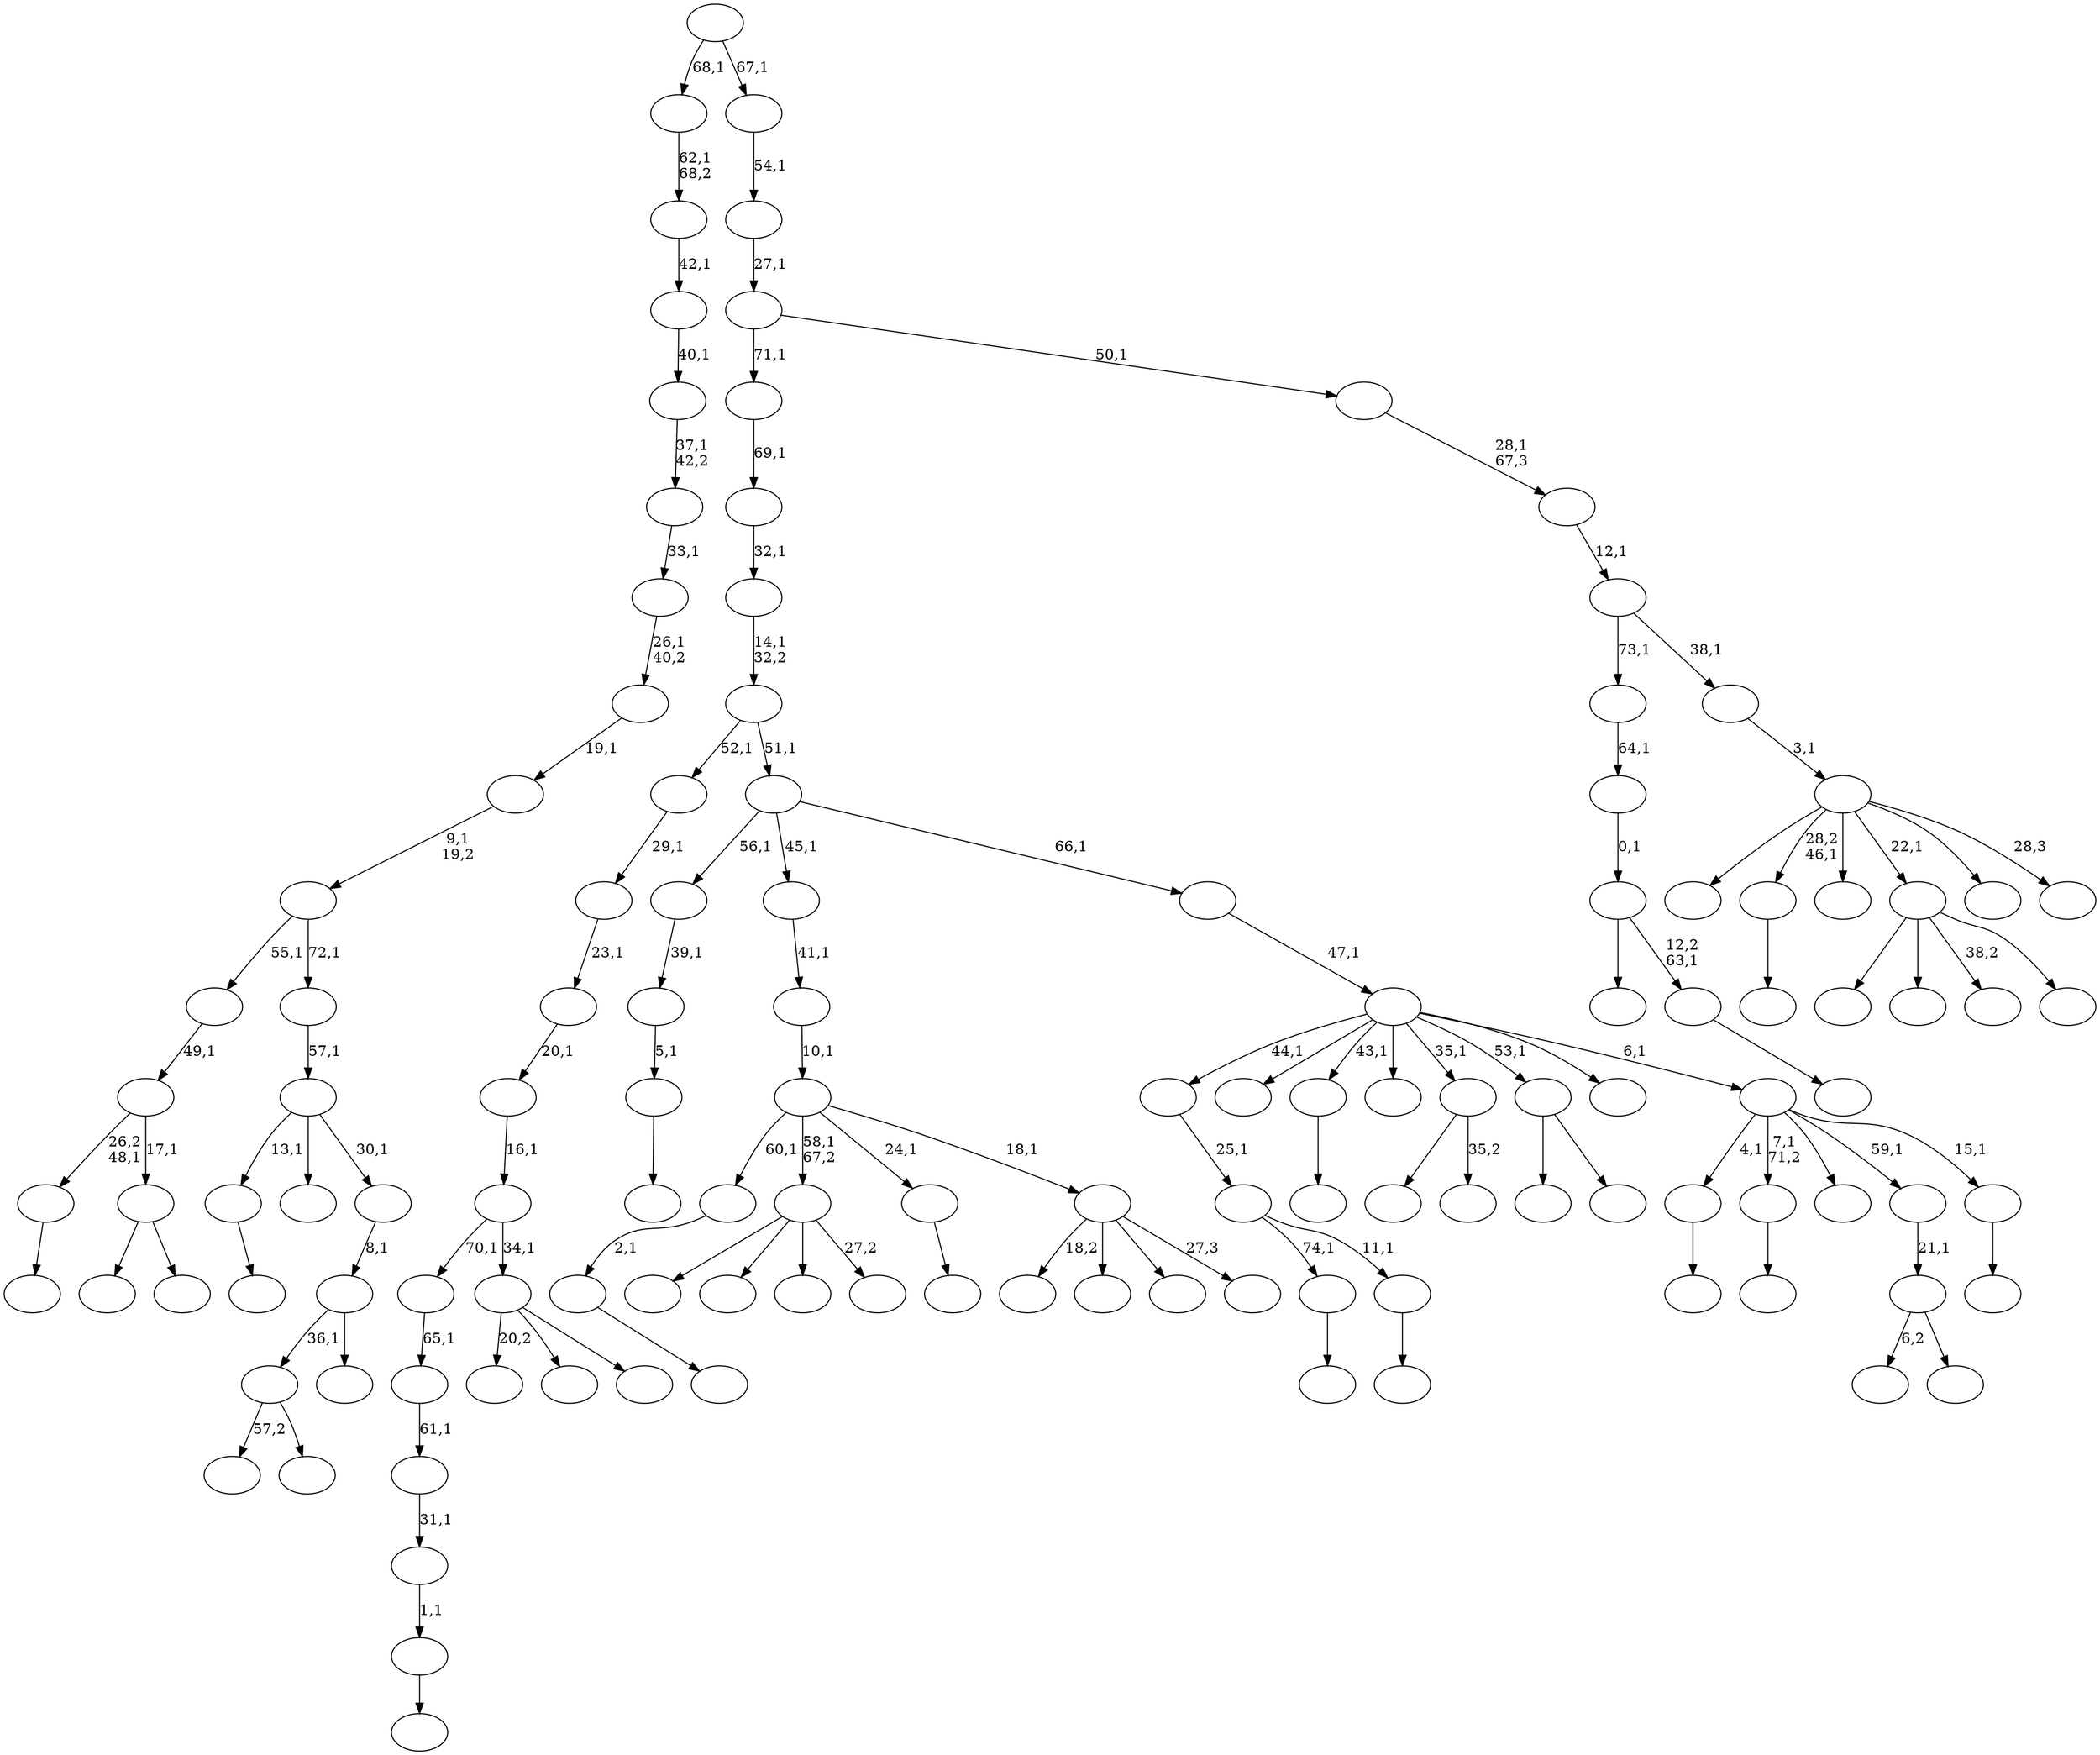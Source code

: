 digraph T {
	125 [label=""]
	124 [label=""]
	123 [label=""]
	122 [label=""]
	121 [label=""]
	120 [label=""]
	119 [label=""]
	118 [label=""]
	117 [label=""]
	116 [label=""]
	115 [label=""]
	114 [label=""]
	113 [label=""]
	112 [label=""]
	111 [label=""]
	110 [label=""]
	109 [label=""]
	108 [label=""]
	107 [label=""]
	106 [label=""]
	105 [label=""]
	104 [label=""]
	103 [label=""]
	102 [label=""]
	101 [label=""]
	100 [label=""]
	99 [label=""]
	98 [label=""]
	97 [label=""]
	96 [label=""]
	95 [label=""]
	94 [label=""]
	93 [label=""]
	92 [label=""]
	91 [label=""]
	90 [label=""]
	89 [label=""]
	88 [label=""]
	87 [label=""]
	86 [label=""]
	85 [label=""]
	84 [label=""]
	83 [label=""]
	82 [label=""]
	81 [label=""]
	80 [label=""]
	79 [label=""]
	78 [label=""]
	77 [label=""]
	76 [label=""]
	75 [label=""]
	74 [label=""]
	73 [label=""]
	72 [label=""]
	71 [label=""]
	70 [label=""]
	69 [label=""]
	68 [label=""]
	67 [label=""]
	66 [label=""]
	65 [label=""]
	64 [label=""]
	63 [label=""]
	62 [label=""]
	61 [label=""]
	60 [label=""]
	59 [label=""]
	58 [label=""]
	57 [label=""]
	56 [label=""]
	55 [label=""]
	54 [label=""]
	53 [label=""]
	52 [label=""]
	51 [label=""]
	50 [label=""]
	49 [label=""]
	48 [label=""]
	47 [label=""]
	46 [label=""]
	45 [label=""]
	44 [label=""]
	43 [label=""]
	42 [label=""]
	41 [label=""]
	40 [label=""]
	39 [label=""]
	38 [label=""]
	37 [label=""]
	36 [label=""]
	35 [label=""]
	34 [label=""]
	33 [label=""]
	32 [label=""]
	31 [label=""]
	30 [label=""]
	29 [label=""]
	28 [label=""]
	27 [label=""]
	26 [label=""]
	25 [label=""]
	24 [label=""]
	23 [label=""]
	22 [label=""]
	21 [label=""]
	20 [label=""]
	19 [label=""]
	18 [label=""]
	17 [label=""]
	16 [label=""]
	15 [label=""]
	14 [label=""]
	13 [label=""]
	12 [label=""]
	11 [label=""]
	10 [label=""]
	9 [label=""]
	8 [label=""]
	7 [label=""]
	6 [label=""]
	5 [label=""]
	4 [label=""]
	3 [label=""]
	2 [label=""]
	1 [label=""]
	0 [label=""]
	119 -> 120 [label=""]
	118 -> 119 [label="1,1"]
	117 -> 118 [label="31,1"]
	116 -> 117 [label="61,1"]
	115 -> 116 [label="65,1"]
	113 -> 114 [label=""]
	108 -> 109 [label=""]
	107 -> 113 [label="74,1"]
	107 -> 108 [label="11,1"]
	106 -> 107 [label="25,1"]
	104 -> 105 [label=""]
	101 -> 102 [label=""]
	97 -> 98 [label=""]
	94 -> 95 [label=""]
	92 -> 93 [label=""]
	89 -> 121 [label="20,2"]
	89 -> 110 [label=""]
	89 -> 90 [label=""]
	88 -> 115 [label="70,1"]
	88 -> 89 [label="34,1"]
	87 -> 88 [label="16,1"]
	86 -> 87 [label="20,1"]
	85 -> 86 [label="23,1"]
	84 -> 85 [label="29,1"]
	80 -> 81 [label=""]
	79 -> 80 [label="5,1"]
	78 -> 79 [label="39,1"]
	73 -> 123 [label=""]
	73 -> 74 [label=""]
	72 -> 101 [label="26,2\n48,1"]
	72 -> 73 [label="17,1"]
	71 -> 72 [label="49,1"]
	68 -> 69 [label=""]
	64 -> 65 [label=""]
	63 -> 64 [label="2,1"]
	60 -> 125 [label=""]
	60 -> 122 [label=""]
	60 -> 103 [label="38,2"]
	60 -> 61 [label=""]
	58 -> 111 [label=""]
	58 -> 59 [label="35,2"]
	56 -> 70 [label=""]
	56 -> 57 [label=""]
	52 -> 91 [label="57,2"]
	52 -> 53 [label=""]
	50 -> 51 [label=""]
	49 -> 76 [label=""]
	49 -> 50 [label="12,2\n63,1"]
	48 -> 49 [label="0,1"]
	47 -> 48 [label="64,1"]
	44 -> 99 [label="6,2"]
	44 -> 45 [label=""]
	43 -> 44 [label="21,1"]
	41 -> 112 [label=""]
	41 -> 67 [label=""]
	41 -> 62 [label=""]
	41 -> 42 [label="27,2"]
	39 -> 40 [label=""]
	37 -> 124 [label="18,2"]
	37 -> 77 [label=""]
	37 -> 55 [label=""]
	37 -> 38 [label="27,3"]
	36 -> 63 [label="60,1"]
	36 -> 41 [label="58,1\n67,2"]
	36 -> 39 [label="24,1"]
	36 -> 37 [label="18,1"]
	35 -> 36 [label="10,1"]
	34 -> 35 [label="41,1"]
	32 -> 33 [label=""]
	31 -> 97 [label="4,1"]
	31 -> 68 [label="7,1\n71,2"]
	31 -> 66 [label=""]
	31 -> 43 [label="59,1"]
	31 -> 32 [label="15,1"]
	30 -> 106 [label="44,1"]
	30 -> 100 [label=""]
	30 -> 94 [label="43,1"]
	30 -> 82 [label=""]
	30 -> 58 [label="35,1"]
	30 -> 56 [label="53,1"]
	30 -> 54 [label=""]
	30 -> 31 [label="6,1"]
	29 -> 30 [label="47,1"]
	28 -> 78 [label="56,1"]
	28 -> 34 [label="45,1"]
	28 -> 29 [label="66,1"]
	27 -> 84 [label="52,1"]
	27 -> 28 [label="51,1"]
	26 -> 27 [label="14,1\n32,2"]
	25 -> 26 [label="32,1"]
	24 -> 25 [label="69,1"]
	22 -> 52 [label="36,1"]
	22 -> 23 [label=""]
	21 -> 22 [label="8,1"]
	20 -> 104 [label="13,1"]
	20 -> 83 [label=""]
	20 -> 21 [label="30,1"]
	19 -> 20 [label="57,1"]
	18 -> 71 [label="55,1"]
	18 -> 19 [label="72,1"]
	17 -> 18 [label="9,1\n19,2"]
	16 -> 17 [label="19,1"]
	15 -> 16 [label="26,1\n40,2"]
	14 -> 15 [label="33,1"]
	13 -> 14 [label="37,1\n42,2"]
	12 -> 13 [label="40,1"]
	11 -> 12 [label="42,1"]
	10 -> 11 [label="62,1\n68,2"]
	8 -> 96 [label=""]
	8 -> 92 [label="28,2\n46,1"]
	8 -> 75 [label=""]
	8 -> 60 [label="22,1"]
	8 -> 46 [label=""]
	8 -> 9 [label="28,3"]
	7 -> 8 [label="3,1"]
	6 -> 47 [label="73,1"]
	6 -> 7 [label="38,1"]
	5 -> 6 [label="12,1"]
	4 -> 5 [label="28,1\n67,3"]
	3 -> 24 [label="71,1"]
	3 -> 4 [label="50,1"]
	2 -> 3 [label="27,1"]
	1 -> 2 [label="54,1"]
	0 -> 10 [label="68,1"]
	0 -> 1 [label="67,1"]
}
